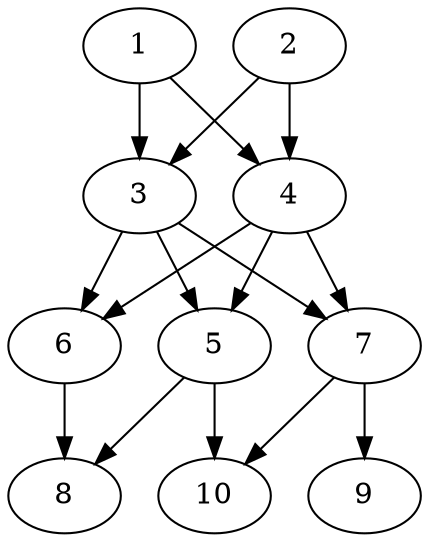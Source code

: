 // DAG automatically generated by daggen at Fri Aug  4 16:35:13 2017
// ./daggen --dot -n 10 --fat 0.5 --regular 0.8 --density 0.8 --jump 1 
digraph G {
  1 [size="549756", alpha="0.04"]
  1 -> 3 [size ="537"]
  1 -> 4 [size ="537"]
  2 [size="894560", alpha="0.04"]
  2 -> 3 [size ="679"]
  2 -> 4 [size ="679"]
  3 [size="636306", alpha="0.17"]
  3 -> 5 [size ="411"]
  3 -> 6 [size ="411"]
  3 -> 7 [size ="411"]
  4 [size="740", alpha="0.17"]
  4 -> 5 [size ="34"]
  4 -> 6 [size ="34"]
  4 -> 7 [size ="34"]
  5 [size="368293", alpha="0.15"]
  5 -> 8 [size ="411"]
  5 -> 10 [size ="411"]
  6 [size="818815", alpha="0.13"]
  6 -> 8 [size ="537"]
  7 [size="5633", alpha="0.15"]
  7 -> 9 [size ="134"]
  7 -> 10 [size ="134"]
  8 [size="1684", alpha="0.10"]
  9 [size="8590", alpha="0.19"]
  10 [size="113591", alpha="0.18"]
}
